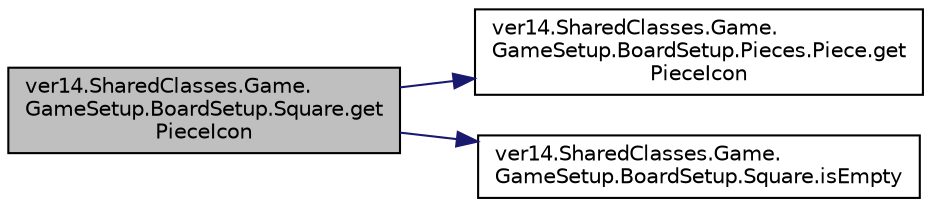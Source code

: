 digraph "ver14.SharedClasses.Game.GameSetup.BoardSetup.Square.getPieceIcon"
{
 // LATEX_PDF_SIZE
  edge [fontname="Helvetica",fontsize="10",labelfontname="Helvetica",labelfontsize="10"];
  node [fontname="Helvetica",fontsize="10",shape=record];
  rankdir="LR";
  Node1 [label="ver14.SharedClasses.Game.\lGameSetup.BoardSetup.Square.get\lPieceIcon",height=0.2,width=0.4,color="black", fillcolor="grey75", style="filled", fontcolor="black",tooltip=" "];
  Node1 -> Node2 [color="midnightblue",fontsize="10",style="solid"];
  Node2 [label="ver14.SharedClasses.Game.\lGameSetup.BoardSetup.Pieces.Piece.get\lPieceIcon",height=0.2,width=0.4,color="black", fillcolor="white", style="filled",URL="$enumver14_1_1_shared_classes_1_1_game_1_1_game_setup_1_1_board_setup_1_1_pieces_1_1_piece.html#a03410f14b0a48aa45233dab88edccee1",tooltip=" "];
  Node1 -> Node3 [color="midnightblue",fontsize="10",style="solid"];
  Node3 [label="ver14.SharedClasses.Game.\lGameSetup.BoardSetup.Square.isEmpty",height=0.2,width=0.4,color="black", fillcolor="white", style="filled",URL="$classver14_1_1_shared_classes_1_1_game_1_1_game_setup_1_1_board_setup_1_1_square.html#a08c1e62ce65187fc1efd4b495c8643d2",tooltip=" "];
}
